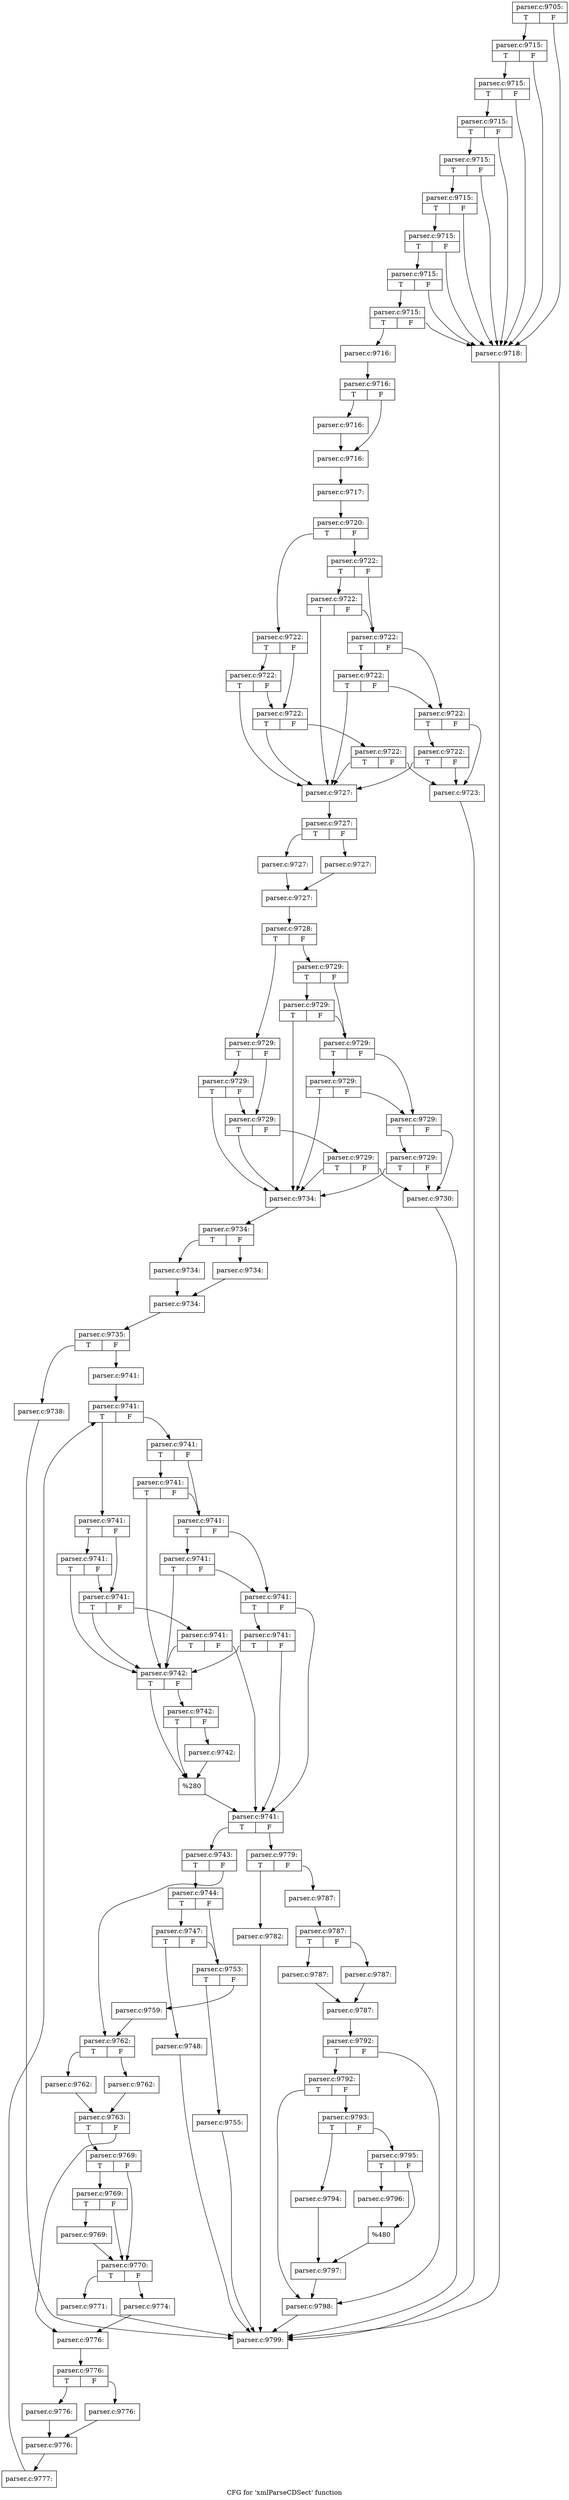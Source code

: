 digraph "CFG for 'xmlParseCDSect' function" {
	label="CFG for 'xmlParseCDSect' function";

	Node0x55d73bc00ef0 [shape=record,label="{parser.c:9705:|{<s0>T|<s1>F}}"];
	Node0x55d73bc00ef0:s0 -> Node0x55d73bc5c1c0;
	Node0x55d73bc00ef0:s1 -> Node0x55d73bc5bf10;
	Node0x55d73bc5c1c0 [shape=record,label="{parser.c:9715:|{<s0>T|<s1>F}}"];
	Node0x55d73bc5c1c0:s0 -> Node0x55d73bc5c170;
	Node0x55d73bc5c1c0:s1 -> Node0x55d73bc5bf10;
	Node0x55d73bc5c170 [shape=record,label="{parser.c:9715:|{<s0>T|<s1>F}}"];
	Node0x55d73bc5c170:s0 -> Node0x55d73bc5c120;
	Node0x55d73bc5c170:s1 -> Node0x55d73bc5bf10;
	Node0x55d73bc5c120 [shape=record,label="{parser.c:9715:|{<s0>T|<s1>F}}"];
	Node0x55d73bc5c120:s0 -> Node0x55d73bc5c0d0;
	Node0x55d73bc5c120:s1 -> Node0x55d73bc5bf10;
	Node0x55d73bc5c0d0 [shape=record,label="{parser.c:9715:|{<s0>T|<s1>F}}"];
	Node0x55d73bc5c0d0:s0 -> Node0x55d73bc5c080;
	Node0x55d73bc5c0d0:s1 -> Node0x55d73bc5bf10;
	Node0x55d73bc5c080 [shape=record,label="{parser.c:9715:|{<s0>T|<s1>F}}"];
	Node0x55d73bc5c080:s0 -> Node0x55d73bc5c030;
	Node0x55d73bc5c080:s1 -> Node0x55d73bc5bf10;
	Node0x55d73bc5c030 [shape=record,label="{parser.c:9715:|{<s0>T|<s1>F}}"];
	Node0x55d73bc5c030:s0 -> Node0x55d73bc5bfe0;
	Node0x55d73bc5c030:s1 -> Node0x55d73bc5bf10;
	Node0x55d73bc5bfe0 [shape=record,label="{parser.c:9715:|{<s0>T|<s1>F}}"];
	Node0x55d73bc5bfe0:s0 -> Node0x55d73bc5bf60;
	Node0x55d73bc5bfe0:s1 -> Node0x55d73bc5bf10;
	Node0x55d73bc5bf60 [shape=record,label="{parser.c:9715:|{<s0>T|<s1>F}}"];
	Node0x55d73bc5bf60:s0 -> Node0x55d73bc5be70;
	Node0x55d73bc5bf60:s1 -> Node0x55d73bc5bf10;
	Node0x55d73bc5be70 [shape=record,label="{parser.c:9716:}"];
	Node0x55d73bc5be70 -> Node0x55d73bc7f210;
	Node0x55d73bc7f210 [shape=record,label="{parser.c:9716:|{<s0>T|<s1>F}}"];
	Node0x55d73bc7f210:s0 -> Node0x55d73bc7fc80;
	Node0x55d73bc7f210:s1 -> Node0x55d73bc7fcd0;
	Node0x55d73bc7fc80 [shape=record,label="{parser.c:9716:}"];
	Node0x55d73bc7fc80 -> Node0x55d73bc7fcd0;
	Node0x55d73bc7fcd0 [shape=record,label="{parser.c:9716:}"];
	Node0x55d73bc7fcd0 -> Node0x55d73bc7f170;
	Node0x55d73bc7f170 [shape=record,label="{parser.c:9717:}"];
	Node0x55d73bc7f170 -> Node0x55d73bc5bec0;
	Node0x55d73bc5bf10 [shape=record,label="{parser.c:9718:}"];
	Node0x55d73bc5bf10 -> Node0x55d73b9b9170;
	Node0x55d73bc5bec0 [shape=record,label="{parser.c:9720:|{<s0>T|<s1>F}}"];
	Node0x55d73bc5bec0:s0 -> Node0x55d73bc80ad0;
	Node0x55d73bc5bec0:s1 -> Node0x55d73bc80b20;
	Node0x55d73bc80ad0 [shape=record,label="{parser.c:9722:|{<s0>T|<s1>F}}"];
	Node0x55d73bc80ad0:s0 -> Node0x55d73bc80e10;
	Node0x55d73bc80ad0:s1 -> Node0x55d73bc80dc0;
	Node0x55d73bc80e10 [shape=record,label="{parser.c:9722:|{<s0>T|<s1>F}}"];
	Node0x55d73bc80e10:s0 -> Node0x55d73bc80a80;
	Node0x55d73bc80e10:s1 -> Node0x55d73bc80dc0;
	Node0x55d73bc80dc0 [shape=record,label="{parser.c:9722:|{<s0>T|<s1>F}}"];
	Node0x55d73bc80dc0:s0 -> Node0x55d73bc80a80;
	Node0x55d73bc80dc0:s1 -> Node0x55d73bc80d70;
	Node0x55d73bc80d70 [shape=record,label="{parser.c:9722:|{<s0>T|<s1>F}}"];
	Node0x55d73bc80d70:s0 -> Node0x55d73bc80a80;
	Node0x55d73bc80d70:s1 -> Node0x55d73bc7f1c0;
	Node0x55d73bc80b20 [shape=record,label="{parser.c:9722:|{<s0>T|<s1>F}}"];
	Node0x55d73bc80b20:s0 -> Node0x55d73bc814c0;
	Node0x55d73bc80b20:s1 -> Node0x55d73bc81470;
	Node0x55d73bc814c0 [shape=record,label="{parser.c:9722:|{<s0>T|<s1>F}}"];
	Node0x55d73bc814c0:s0 -> Node0x55d73bc80a80;
	Node0x55d73bc814c0:s1 -> Node0x55d73bc81470;
	Node0x55d73bc81470 [shape=record,label="{parser.c:9722:|{<s0>T|<s1>F}}"];
	Node0x55d73bc81470:s0 -> Node0x55d73bc817f0;
	Node0x55d73bc81470:s1 -> Node0x55d73bc81420;
	Node0x55d73bc817f0 [shape=record,label="{parser.c:9722:|{<s0>T|<s1>F}}"];
	Node0x55d73bc817f0:s0 -> Node0x55d73bc80a80;
	Node0x55d73bc817f0:s1 -> Node0x55d73bc81420;
	Node0x55d73bc81420 [shape=record,label="{parser.c:9722:|{<s0>T|<s1>F}}"];
	Node0x55d73bc81420:s0 -> Node0x55d73bc81b20;
	Node0x55d73bc81420:s1 -> Node0x55d73bc7f1c0;
	Node0x55d73bc81b20 [shape=record,label="{parser.c:9722:|{<s0>T|<s1>F}}"];
	Node0x55d73bc81b20:s0 -> Node0x55d73bc80a80;
	Node0x55d73bc81b20:s1 -> Node0x55d73bc7f1c0;
	Node0x55d73bc7f1c0 [shape=record,label="{parser.c:9723:}"];
	Node0x55d73bc7f1c0 -> Node0x55d73b9b9170;
	Node0x55d73bc80a80 [shape=record,label="{parser.c:9727:}"];
	Node0x55d73bc80a80 -> Node0x55d73bc82470;
	Node0x55d73bc82470 [shape=record,label="{parser.c:9727:|{<s0>T|<s1>F}}"];
	Node0x55d73bc82470:s0 -> Node0x55d73bc82710;
	Node0x55d73bc82470:s1 -> Node0x55d73bc827b0;
	Node0x55d73bc82710 [shape=record,label="{parser.c:9727:}"];
	Node0x55d73bc82710 -> Node0x55d73bc82760;
	Node0x55d73bc827b0 [shape=record,label="{parser.c:9727:}"];
	Node0x55d73bc827b0 -> Node0x55d73bc82760;
	Node0x55d73bc82760 [shape=record,label="{parser.c:9727:}"];
	Node0x55d73bc82760 -> Node0x55d73bc823d0;
	Node0x55d73bc823d0 [shape=record,label="{parser.c:9728:|{<s0>T|<s1>F}}"];
	Node0x55d73bc823d0:s0 -> Node0x55d73bc83d60;
	Node0x55d73bc823d0:s1 -> Node0x55d73bc83db0;
	Node0x55d73bc83d60 [shape=record,label="{parser.c:9729:|{<s0>T|<s1>F}}"];
	Node0x55d73bc83d60:s0 -> Node0x55d73bc840a0;
	Node0x55d73bc83d60:s1 -> Node0x55d73bc84050;
	Node0x55d73bc840a0 [shape=record,label="{parser.c:9729:|{<s0>T|<s1>F}}"];
	Node0x55d73bc840a0:s0 -> Node0x55d73bc83d10;
	Node0x55d73bc840a0:s1 -> Node0x55d73bc84050;
	Node0x55d73bc84050 [shape=record,label="{parser.c:9729:|{<s0>T|<s1>F}}"];
	Node0x55d73bc84050:s0 -> Node0x55d73bc83d10;
	Node0x55d73bc84050:s1 -> Node0x55d73bc84000;
	Node0x55d73bc84000 [shape=record,label="{parser.c:9729:|{<s0>T|<s1>F}}"];
	Node0x55d73bc84000:s0 -> Node0x55d73bc83d10;
	Node0x55d73bc84000:s1 -> Node0x55d73bc82420;
	Node0x55d73bc83db0 [shape=record,label="{parser.c:9729:|{<s0>T|<s1>F}}"];
	Node0x55d73bc83db0:s0 -> Node0x55d73bc84750;
	Node0x55d73bc83db0:s1 -> Node0x55d73bc84700;
	Node0x55d73bc84750 [shape=record,label="{parser.c:9729:|{<s0>T|<s1>F}}"];
	Node0x55d73bc84750:s0 -> Node0x55d73bc83d10;
	Node0x55d73bc84750:s1 -> Node0x55d73bc84700;
	Node0x55d73bc84700 [shape=record,label="{parser.c:9729:|{<s0>T|<s1>F}}"];
	Node0x55d73bc84700:s0 -> Node0x55d73bc84a80;
	Node0x55d73bc84700:s1 -> Node0x55d73bc846b0;
	Node0x55d73bc84a80 [shape=record,label="{parser.c:9729:|{<s0>T|<s1>F}}"];
	Node0x55d73bc84a80:s0 -> Node0x55d73bc83d10;
	Node0x55d73bc84a80:s1 -> Node0x55d73bc846b0;
	Node0x55d73bc846b0 [shape=record,label="{parser.c:9729:|{<s0>T|<s1>F}}"];
	Node0x55d73bc846b0:s0 -> Node0x55d73bc84db0;
	Node0x55d73bc846b0:s1 -> Node0x55d73bc82420;
	Node0x55d73bc84db0 [shape=record,label="{parser.c:9729:|{<s0>T|<s1>F}}"];
	Node0x55d73bc84db0:s0 -> Node0x55d73bc83d10;
	Node0x55d73bc84db0:s1 -> Node0x55d73bc82420;
	Node0x55d73bc82420 [shape=record,label="{parser.c:9730:}"];
	Node0x55d73bc82420 -> Node0x55d73b9b9170;
	Node0x55d73bc83d10 [shape=record,label="{parser.c:9734:}"];
	Node0x55d73bc83d10 -> Node0x55d73bc85700;
	Node0x55d73bc85700 [shape=record,label="{parser.c:9734:|{<s0>T|<s1>F}}"];
	Node0x55d73bc85700:s0 -> Node0x55d73bc859a0;
	Node0x55d73bc85700:s1 -> Node0x55d73bc85a40;
	Node0x55d73bc859a0 [shape=record,label="{parser.c:9734:}"];
	Node0x55d73bc859a0 -> Node0x55d73bc859f0;
	Node0x55d73bc85a40 [shape=record,label="{parser.c:9734:}"];
	Node0x55d73bc85a40 -> Node0x55d73bc859f0;
	Node0x55d73bc859f0 [shape=record,label="{parser.c:9734:}"];
	Node0x55d73bc859f0 -> Node0x55d73bc85660;
	Node0x55d73bc85660 [shape=record,label="{parser.c:9735:|{<s0>T|<s1>F}}"];
	Node0x55d73bc85660:s0 -> Node0x55d73bc856b0;
	Node0x55d73bc85660:s1 -> Node0x55d73ba51970;
	Node0x55d73bc856b0 [shape=record,label="{parser.c:9738:}"];
	Node0x55d73bc856b0 -> Node0x55d73b9b9170;
	Node0x55d73ba51970 [shape=record,label="{parser.c:9741:}"];
	Node0x55d73ba51970 -> Node0x55d73ba51f10;
	Node0x55d73ba51f10 [shape=record,label="{parser.c:9741:|{<s0>T|<s1>F}}"];
	Node0x55d73ba51f10:s0 -> Node0x55d73ba52250;
	Node0x55d73ba51f10:s1 -> Node0x55d73ba522a0;
	Node0x55d73ba52250 [shape=record,label="{parser.c:9741:|{<s0>T|<s1>F}}"];
	Node0x55d73ba52250:s0 -> Node0x55d73ba52510;
	Node0x55d73ba52250:s1 -> Node0x55d73ba524c0;
	Node0x55d73ba52510 [shape=record,label="{parser.c:9741:|{<s0>T|<s1>F}}"];
	Node0x55d73ba52510:s0 -> Node0x55d73ba52200;
	Node0x55d73ba52510:s1 -> Node0x55d73ba524c0;
	Node0x55d73ba524c0 [shape=record,label="{parser.c:9741:|{<s0>T|<s1>F}}"];
	Node0x55d73ba524c0:s0 -> Node0x55d73ba52200;
	Node0x55d73ba524c0:s1 -> Node0x55d73ba52470;
	Node0x55d73ba52470 [shape=record,label="{parser.c:9741:|{<s0>T|<s1>F}}"];
	Node0x55d73ba52470:s0 -> Node0x55d73ba52200;
	Node0x55d73ba52470:s1 -> Node0x55d73ba521b0;
	Node0x55d73ba522a0 [shape=record,label="{parser.c:9741:|{<s0>T|<s1>F}}"];
	Node0x55d73ba522a0:s0 -> Node0x55d73bc89920;
	Node0x55d73ba522a0:s1 -> Node0x55d73bc898d0;
	Node0x55d73bc89920 [shape=record,label="{parser.c:9741:|{<s0>T|<s1>F}}"];
	Node0x55d73bc89920:s0 -> Node0x55d73ba52200;
	Node0x55d73bc89920:s1 -> Node0x55d73bc898d0;
	Node0x55d73bc898d0 [shape=record,label="{parser.c:9741:|{<s0>T|<s1>F}}"];
	Node0x55d73bc898d0:s0 -> Node0x55d73bc89c50;
	Node0x55d73bc898d0:s1 -> Node0x55d73ba52560;
	Node0x55d73bc89c50 [shape=record,label="{parser.c:9741:|{<s0>T|<s1>F}}"];
	Node0x55d73bc89c50:s0 -> Node0x55d73ba52200;
	Node0x55d73bc89c50:s1 -> Node0x55d73ba52560;
	Node0x55d73ba52560 [shape=record,label="{parser.c:9741:|{<s0>T|<s1>F}}"];
	Node0x55d73ba52560:s0 -> Node0x55d73bc89f80;
	Node0x55d73ba52560:s1 -> Node0x55d73ba521b0;
	Node0x55d73bc89f80 [shape=record,label="{parser.c:9741:|{<s0>T|<s1>F}}"];
	Node0x55d73bc89f80:s0 -> Node0x55d73ba52200;
	Node0x55d73bc89f80:s1 -> Node0x55d73ba521b0;
	Node0x55d73ba52200 [shape=record,label="{parser.c:9742:|{<s0>T|<s1>F}}"];
	Node0x55d73ba52200:s0 -> Node0x55d73bc8a2b0;
	Node0x55d73ba52200:s1 -> Node0x55d73bc8a420;
	Node0x55d73bc8a420 [shape=record,label="{parser.c:9742:|{<s0>T|<s1>F}}"];
	Node0x55d73bc8a420:s0 -> Node0x55d73bc8a2b0;
	Node0x55d73bc8a420:s1 -> Node0x55d73bc8a3d0;
	Node0x55d73bc8a3d0 [shape=record,label="{parser.c:9742:}"];
	Node0x55d73bc8a3d0 -> Node0x55d73bc8a2b0;
	Node0x55d73bc8a2b0 [shape=record,label="{%280}"];
	Node0x55d73bc8a2b0 -> Node0x55d73ba521b0;
	Node0x55d73ba521b0 [shape=record,label="{parser.c:9741:|{<s0>T|<s1>F}}"];
	Node0x55d73ba521b0:s0 -> Node0x55d73bc8a900;
	Node0x55d73ba521b0:s1 -> Node0x55d73ba52130;
	Node0x55d73bc8a900 [shape=record,label="{parser.c:9743:|{<s0>T|<s1>F}}"];
	Node0x55d73bc8a900:s0 -> Node0x55d73bc8aeb0;
	Node0x55d73bc8a900:s1 -> Node0x55d73bc8af00;
	Node0x55d73bc8aeb0 [shape=record,label="{parser.c:9744:|{<s0>T|<s1>F}}"];
	Node0x55d73bc8aeb0:s0 -> Node0x55d73bc8b6a0;
	Node0x55d73bc8aeb0:s1 -> Node0x55d73bc8b650;
	Node0x55d73bc8b6a0 [shape=record,label="{parser.c:9747:|{<s0>T|<s1>F}}"];
	Node0x55d73bc8b6a0:s0 -> Node0x55d73bc8b600;
	Node0x55d73bc8b6a0:s1 -> Node0x55d73bc8b650;
	Node0x55d73bc8b600 [shape=record,label="{parser.c:9748:}"];
	Node0x55d73bc8b600 -> Node0x55d73b9b9170;
	Node0x55d73bc8b650 [shape=record,label="{parser.c:9753:|{<s0>T|<s1>F}}"];
	Node0x55d73bc8b650:s0 -> Node0x55d73bc8ca60;
	Node0x55d73bc8b650:s1 -> Node0x55d73bc8cab0;
	Node0x55d73bc8ca60 [shape=record,label="{parser.c:9755:}"];
	Node0x55d73bc8ca60 -> Node0x55d73b9b9170;
	Node0x55d73bc8cab0 [shape=record,label="{parser.c:9759:}"];
	Node0x55d73bc8cab0 -> Node0x55d73bc8af00;
	Node0x55d73bc8af00 [shape=record,label="{parser.c:9762:|{<s0>T|<s1>F}}"];
	Node0x55d73bc8af00:s0 -> Node0x55d73bc8d690;
	Node0x55d73bc8af00:s1 -> Node0x55d73bc8d730;
	Node0x55d73bc8d690 [shape=record,label="{parser.c:9762:}"];
	Node0x55d73bc8d690 -> Node0x55d73bc8d6e0;
	Node0x55d73bc8d730 [shape=record,label="{parser.c:9762:}"];
	Node0x55d73bc8d730 -> Node0x55d73bc8d6e0;
	Node0x55d73bc8d6e0 [shape=record,label="{parser.c:9763:|{<s0>T|<s1>F}}"];
	Node0x55d73bc8d6e0:s0 -> Node0x55d73bc8ea00;
	Node0x55d73bc8d6e0:s1 -> Node0x55d73bc8ea50;
	Node0x55d73bc8ea00 [shape=record,label="{parser.c:9769:|{<s0>T|<s1>F}}"];
	Node0x55d73bc8ea00:s0 -> Node0x55d73bc8ee80;
	Node0x55d73bc8ea00:s1 -> Node0x55d73bc8ee30;
	Node0x55d73bc8ee80 [shape=record,label="{parser.c:9769:|{<s0>T|<s1>F}}"];
	Node0x55d73bc8ee80:s0 -> Node0x55d73bc8ede0;
	Node0x55d73bc8ee80:s1 -> Node0x55d73bc8ee30;
	Node0x55d73bc8ede0 [shape=record,label="{parser.c:9769:}"];
	Node0x55d73bc8ede0 -> Node0x55d73bc8ee30;
	Node0x55d73bc8ee30 [shape=record,label="{parser.c:9770:|{<s0>T|<s1>F}}"];
	Node0x55d73bc8ee30:s0 -> Node0x55d73bc8fa10;
	Node0x55d73bc8ee30:s1 -> Node0x55d73bc8fa60;
	Node0x55d73bc8fa10 [shape=record,label="{parser.c:9771:}"];
	Node0x55d73bc8fa10 -> Node0x55d73b9b9170;
	Node0x55d73bc8fa60 [shape=record,label="{parser.c:9774:}"];
	Node0x55d73bc8fa60 -> Node0x55d73bc8ea50;
	Node0x55d73bc8ea50 [shape=record,label="{parser.c:9776:}"];
	Node0x55d73bc8ea50 -> Node0x55d73bc903f0;
	Node0x55d73bc903f0 [shape=record,label="{parser.c:9776:|{<s0>T|<s1>F}}"];
	Node0x55d73bc903f0:s0 -> Node0x55d73bc90690;
	Node0x55d73bc903f0:s1 -> Node0x55d73bc90730;
	Node0x55d73bc90690 [shape=record,label="{parser.c:9776:}"];
	Node0x55d73bc90690 -> Node0x55d73bc906e0;
	Node0x55d73bc90730 [shape=record,label="{parser.c:9776:}"];
	Node0x55d73bc90730 -> Node0x55d73bc906e0;
	Node0x55d73bc906e0 [shape=record,label="{parser.c:9776:}"];
	Node0x55d73bc906e0 -> Node0x55d73bc90350;
	Node0x55d73bc90350 [shape=record,label="{parser.c:9777:}"];
	Node0x55d73bc90350 -> Node0x55d73ba51f10;
	Node0x55d73ba52130 [shape=record,label="{parser.c:9779:|{<s0>T|<s1>F}}"];
	Node0x55d73ba52130:s0 -> Node0x55d73bc903a0;
	Node0x55d73ba52130:s1 -> Node0x55d73bc92250;
	Node0x55d73bc903a0 [shape=record,label="{parser.c:9782:}"];
	Node0x55d73bc903a0 -> Node0x55d73b9b9170;
	Node0x55d73bc92250 [shape=record,label="{parser.c:9787:}"];
	Node0x55d73bc92250 -> Node0x55d73bc92ce0;
	Node0x55d73bc92ce0 [shape=record,label="{parser.c:9787:|{<s0>T|<s1>F}}"];
	Node0x55d73bc92ce0:s0 -> Node0x55d73bc92f80;
	Node0x55d73bc92ce0:s1 -> Node0x55d73bc93020;
	Node0x55d73bc92f80 [shape=record,label="{parser.c:9787:}"];
	Node0x55d73bc92f80 -> Node0x55d73bc92fd0;
	Node0x55d73bc93020 [shape=record,label="{parser.c:9787:}"];
	Node0x55d73bc93020 -> Node0x55d73bc92fd0;
	Node0x55d73bc92fd0 [shape=record,label="{parser.c:9787:}"];
	Node0x55d73bc92fd0 -> Node0x55d73bc92c40;
	Node0x55d73bc92c40 [shape=record,label="{parser.c:9792:|{<s0>T|<s1>F}}"];
	Node0x55d73bc92c40:s0 -> Node0x55d73bc94420;
	Node0x55d73bc92c40:s1 -> Node0x55d73bc943d0;
	Node0x55d73bc94420 [shape=record,label="{parser.c:9792:|{<s0>T|<s1>F}}"];
	Node0x55d73bc94420:s0 -> Node0x55d73bc943d0;
	Node0x55d73bc94420:s1 -> Node0x55d73bc92c90;
	Node0x55d73bc92c90 [shape=record,label="{parser.c:9793:|{<s0>T|<s1>F}}"];
	Node0x55d73bc92c90:s0 -> Node0x55d73bc94b50;
	Node0x55d73bc92c90:s1 -> Node0x55d73bc94bf0;
	Node0x55d73bc94b50 [shape=record,label="{parser.c:9794:}"];
	Node0x55d73bc94b50 -> Node0x55d73bc94ba0;
	Node0x55d73bc94bf0 [shape=record,label="{parser.c:9795:|{<s0>T|<s1>F}}"];
	Node0x55d73bc94bf0:s0 -> Node0x55d73bc95830;
	Node0x55d73bc94bf0:s1 -> Node0x55d73bc95880;
	Node0x55d73bc95830 [shape=record,label="{parser.c:9796:}"];
	Node0x55d73bc95830 -> Node0x55d73bc95880;
	Node0x55d73bc95880 [shape=record,label="{%480}"];
	Node0x55d73bc95880 -> Node0x55d73bc94ba0;
	Node0x55d73bc94ba0 [shape=record,label="{parser.c:9797:}"];
	Node0x55d73bc94ba0 -> Node0x55d73bc943d0;
	Node0x55d73bc943d0 [shape=record,label="{parser.c:9798:}"];
	Node0x55d73bc943d0 -> Node0x55d73b9b9170;
	Node0x55d73b9b9170 [shape=record,label="{parser.c:9799:}"];
}
